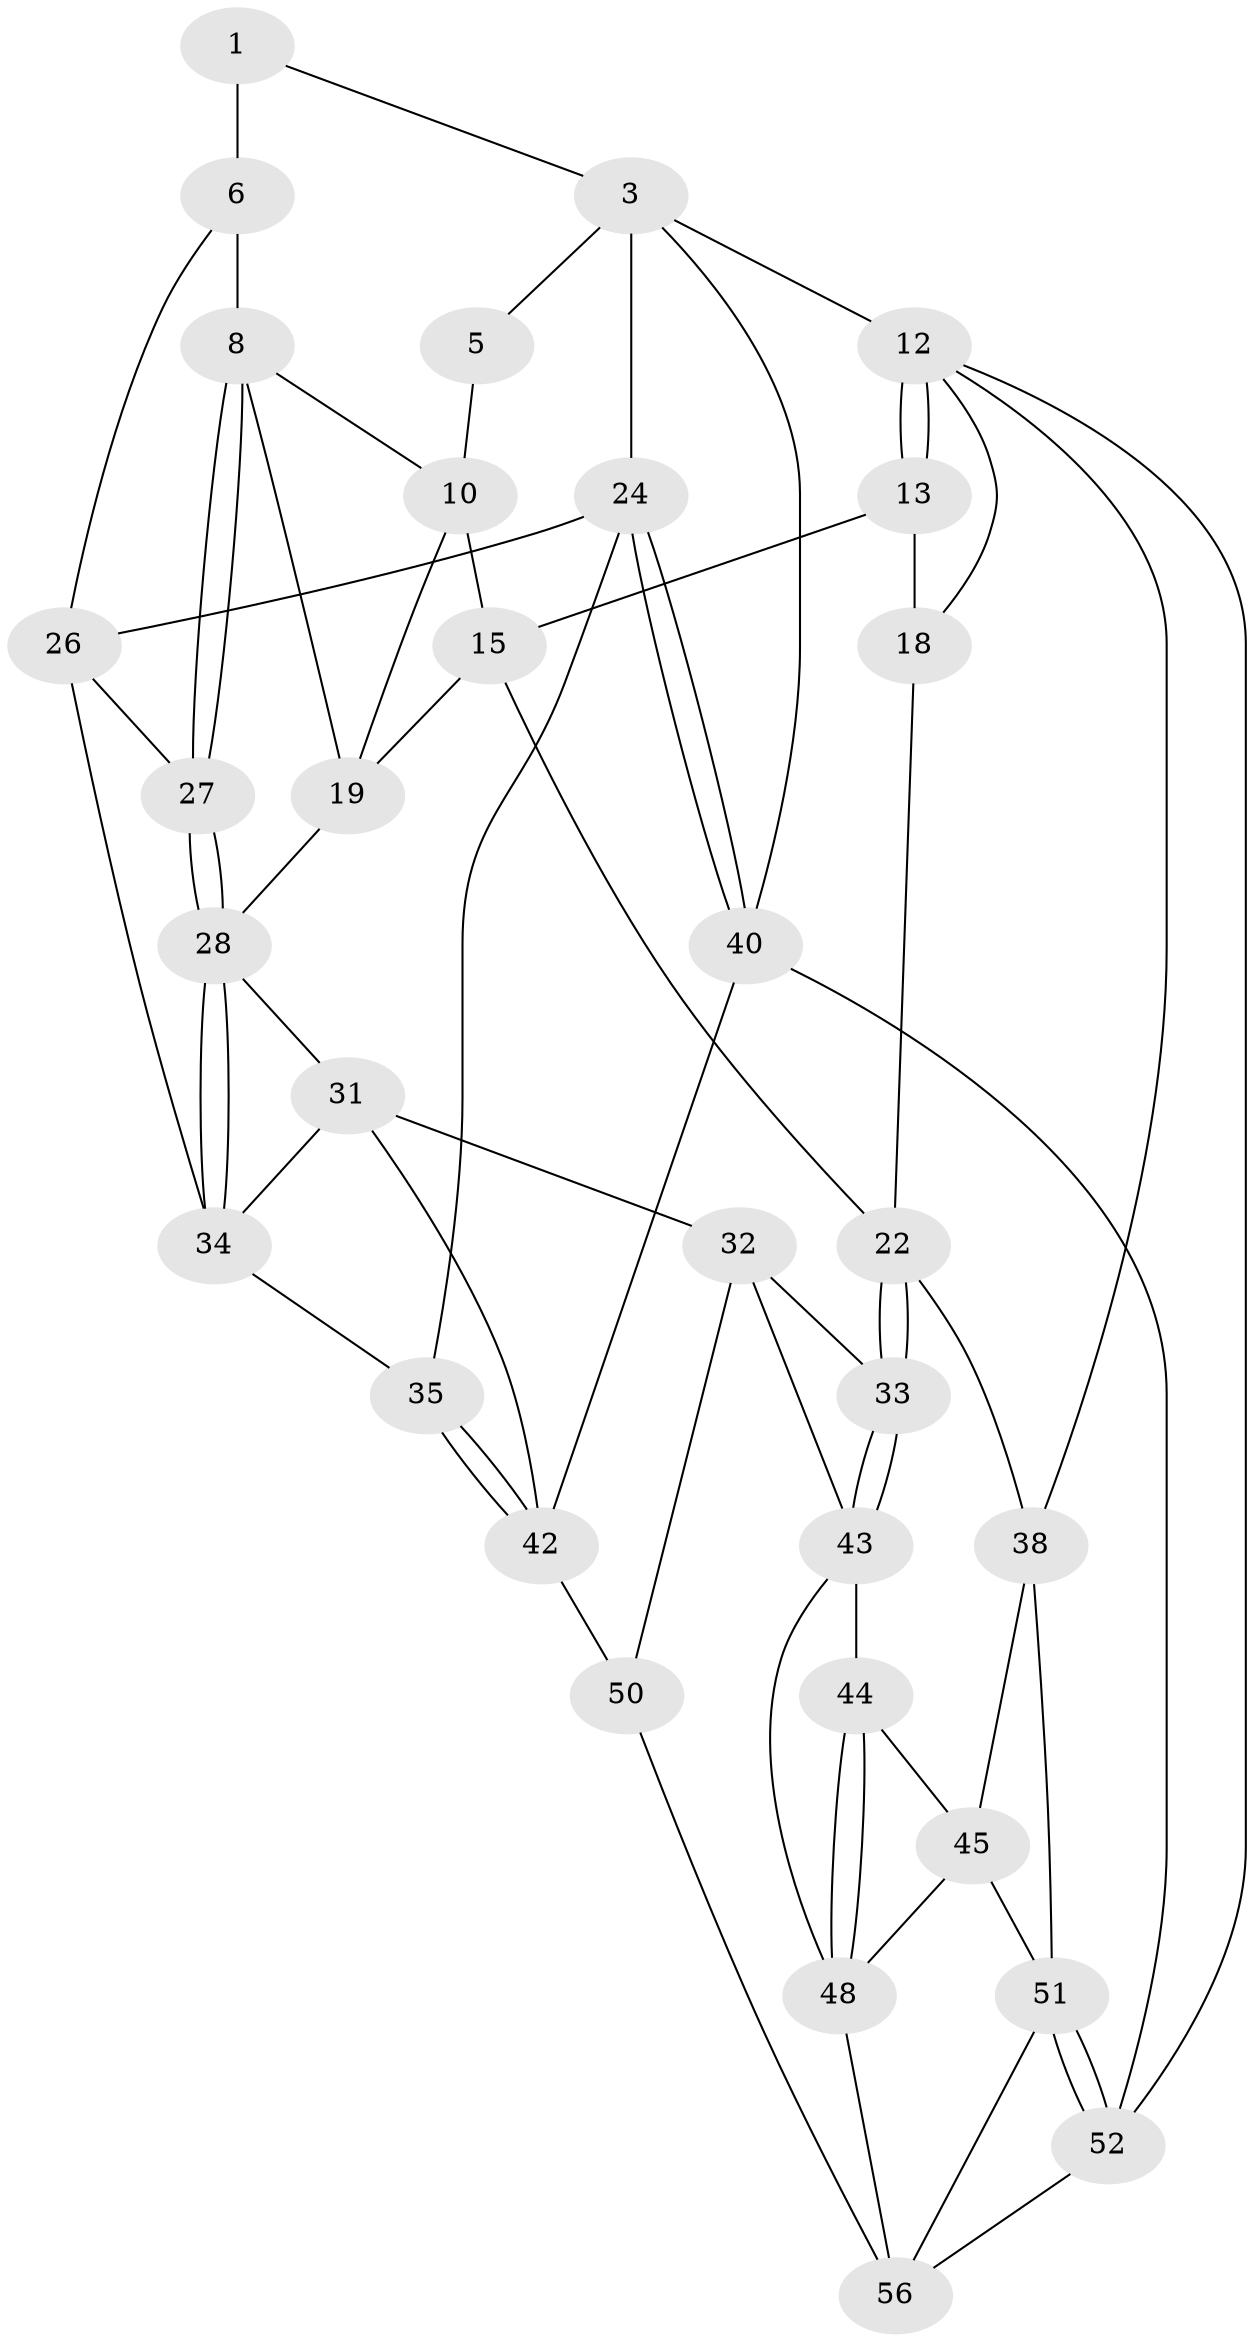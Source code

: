 // original degree distribution, {3: 0.034482758620689655, 6: 0.22413793103448276, 5: 0.4827586206896552, 4: 0.25862068965517243}
// Generated by graph-tools (version 1.1) at 2025/11/02/27/25 16:11:54]
// undirected, 32 vertices, 69 edges
graph export_dot {
graph [start="1"]
  node [color=gray90,style=filled];
  1 [pos="+0.6357551418024898+0",super="+2"];
  3 [pos="+1+0.14718117447704127",super="+4"];
  5 [pos="+0.5636808961407396+0",super="+11"];
  6 [pos="+0.7727230751463291+0.15501030886515071",super="+7"];
  8 [pos="+0.6593594899824239+0.23437790155101998",super="+9"];
  10 [pos="+0.5142856094143751+0.027519868251385853",super="+14"];
  12 [pos="+0+0",super="+17"];
  13 [pos="+0.21260423248481222+0",super="+16"];
  15 [pos="+0.29881692290453044+0.16298611545245087",super="+21"];
  18 [pos="+0.0700761729596829+0.24023848380316382"];
  19 [pos="+0.5110631492577551+0.30506537388084914",super="+20"];
  22 [pos="+0.26193600102969844+0.41594599481173833",super="+23"];
  24 [pos="+1+0.28839331175333255",super="+25"];
  26 [pos="+0.8038955029245248+0.34949586411426015",super="+30"];
  27 [pos="+0.6711642806558917+0.31590883839718353"];
  28 [pos="+0.5865449431434107+0.39009286794360903",super="+29"];
  31 [pos="+0.5662886337055794+0.5740970058353132",super="+37"];
  32 [pos="+0.3972066787045058+0.5447017250516026",super="+46"];
  33 [pos="+0.35208472151033643+0.5312354362013703"];
  34 [pos="+0.7760238256509+0.41174717377724296",super="+36"];
  35 [pos="+0.7737215754842144+0.6630298217481796"];
  38 [pos="+0+0.6346599570069956",super="+39"];
  40 [pos="+1+1",super="+41"];
  42 [pos="+1+1",super="+49"];
  43 [pos="+0.3093597173671037+0.6340216026576241",super="+47"];
  44 [pos="+0.278285434351246+0.6626787921946806"];
  45 [pos="+0.1405469482620844+0.7356877830442875",super="+54"];
  48 [pos="+0.2847357785520343+0.8203534993338635",super="+53"];
  50 [pos="+0.42764676309338806+0.8656348647863508"];
  51 [pos="+0+1",super="+55"];
  52 [pos="+0+1",super="+58"];
  56 [pos="+0.21402802905452706+0.9439948060703927",super="+57"];
  1 -- 6 [weight=2];
  1 -- 3;
  3 -- 24;
  3 -- 40;
  3 -- 12;
  3 -- 5;
  5 -- 10;
  6 -- 8;
  6 -- 26;
  8 -- 27;
  8 -- 27;
  8 -- 10;
  8 -- 19;
  10 -- 19;
  10 -- 15;
  12 -- 13;
  12 -- 13;
  12 -- 52;
  12 -- 18;
  12 -- 38;
  13 -- 18;
  13 -- 15;
  15 -- 19;
  15 -- 22;
  18 -- 22;
  19 -- 28;
  22 -- 33;
  22 -- 33;
  22 -- 38;
  24 -- 40;
  24 -- 40;
  24 -- 26;
  24 -- 35;
  26 -- 27;
  26 -- 34;
  27 -- 28;
  27 -- 28;
  28 -- 34;
  28 -- 34;
  28 -- 31;
  31 -- 32;
  31 -- 34;
  31 -- 42;
  32 -- 33;
  32 -- 50;
  32 -- 43;
  33 -- 43;
  33 -- 43;
  34 -- 35;
  35 -- 42;
  35 -- 42;
  38 -- 45;
  38 -- 51;
  40 -- 52 [weight=2];
  40 -- 42;
  42 -- 50;
  43 -- 44;
  43 -- 48;
  44 -- 45;
  44 -- 48;
  44 -- 48;
  45 -- 48;
  45 -- 51;
  48 -- 56;
  50 -- 56;
  51 -- 52;
  51 -- 52;
  51 -- 56;
  52 -- 56;
}
